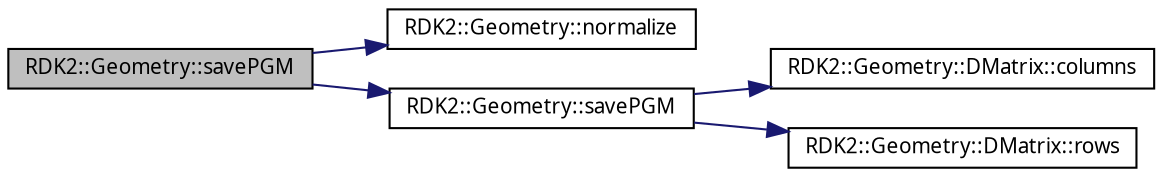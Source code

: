 digraph G
{
  edge [fontname="FreeSans.ttf",fontsize=10,labelfontname="FreeSans.ttf",labelfontsize=10];
  node [fontname="FreeSans.ttf",fontsize=10,shape=record];
  rankdir=LR;
  Node1 [label="RDK2::Geometry::savePGM",height=0.2,width=0.4,color="black", fillcolor="grey75", style="filled" fontcolor="black"];
  Node1 -> Node2 [color="midnightblue",fontsize=10,style="solid",fontname="FreeSans.ttf"];
  Node2 [label="RDK2::Geometry::normalize",height=0.2,width=0.4,color="black", fillcolor="white", style="filled",URL="$namespace_r_d_k2_1_1_geometry.html#b20ab681f69dc7c48fcab19862a7c106",tooltip="Normalizes an array, values in."];
  Node1 -> Node3 [color="midnightblue",fontsize=10,style="solid",fontname="FreeSans.ttf"];
  Node3 [label="RDK2::Geometry::savePGM",height=0.2,width=0.4,color="black", fillcolor="white", style="filled",URL="$namespace_r_d_k2_1_1_geometry.html#754a364d234e8275956398a4b3fcddc8",tooltip="Your matrix will *not* be normalized."];
  Node3 -> Node4 [color="midnightblue",fontsize=10,style="solid",fontname="FreeSans.ttf"];
  Node4 [label="RDK2::Geometry::DMatrix::columns",height=0.2,width=0.4,color="black", fillcolor="white", style="filled",URL="$class_r_d_k2_1_1_geometry_1_1_d_matrix.html#cf8d5086b9d911e7c5b58eee2c4b115c"];
  Node3 -> Node5 [color="midnightblue",fontsize=10,style="solid",fontname="FreeSans.ttf"];
  Node5 [label="RDK2::Geometry::DMatrix::rows",height=0.2,width=0.4,color="black", fillcolor="white", style="filled",URL="$class_r_d_k2_1_1_geometry_1_1_d_matrix.html#2c1b85126c7683b5960d90209eaf68de"];
}
